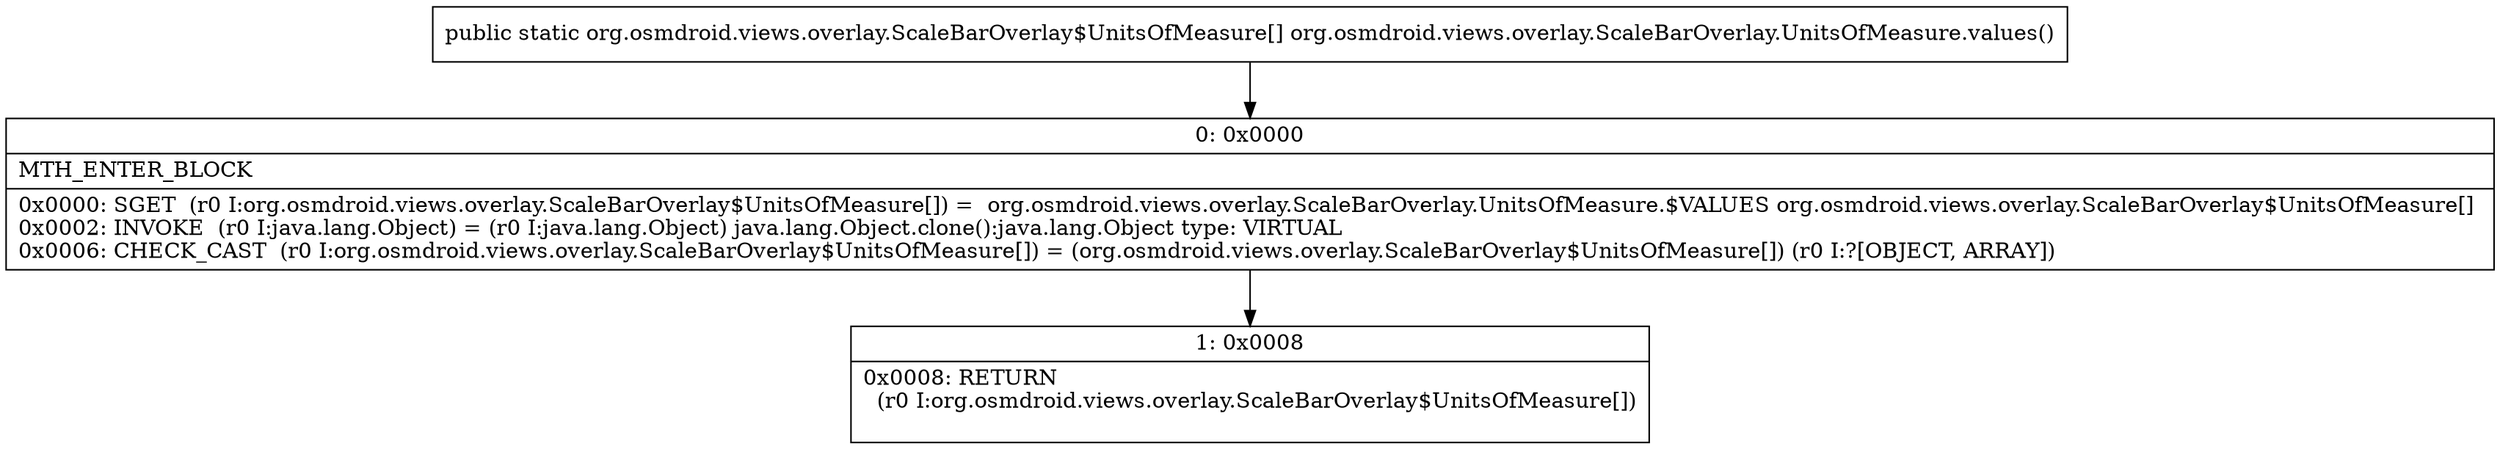 digraph "CFG fororg.osmdroid.views.overlay.ScaleBarOverlay.UnitsOfMeasure.values()[Lorg\/osmdroid\/views\/overlay\/ScaleBarOverlay$UnitsOfMeasure;" {
Node_0 [shape=record,label="{0\:\ 0x0000|MTH_ENTER_BLOCK\l|0x0000: SGET  (r0 I:org.osmdroid.views.overlay.ScaleBarOverlay$UnitsOfMeasure[]) =  org.osmdroid.views.overlay.ScaleBarOverlay.UnitsOfMeasure.$VALUES org.osmdroid.views.overlay.ScaleBarOverlay$UnitsOfMeasure[] \l0x0002: INVOKE  (r0 I:java.lang.Object) = (r0 I:java.lang.Object) java.lang.Object.clone():java.lang.Object type: VIRTUAL \l0x0006: CHECK_CAST  (r0 I:org.osmdroid.views.overlay.ScaleBarOverlay$UnitsOfMeasure[]) = (org.osmdroid.views.overlay.ScaleBarOverlay$UnitsOfMeasure[]) (r0 I:?[OBJECT, ARRAY]) \l}"];
Node_1 [shape=record,label="{1\:\ 0x0008|0x0008: RETURN  \l  (r0 I:org.osmdroid.views.overlay.ScaleBarOverlay$UnitsOfMeasure[])\l \l}"];
MethodNode[shape=record,label="{public static org.osmdroid.views.overlay.ScaleBarOverlay$UnitsOfMeasure[] org.osmdroid.views.overlay.ScaleBarOverlay.UnitsOfMeasure.values() }"];
MethodNode -> Node_0;
Node_0 -> Node_1;
}

